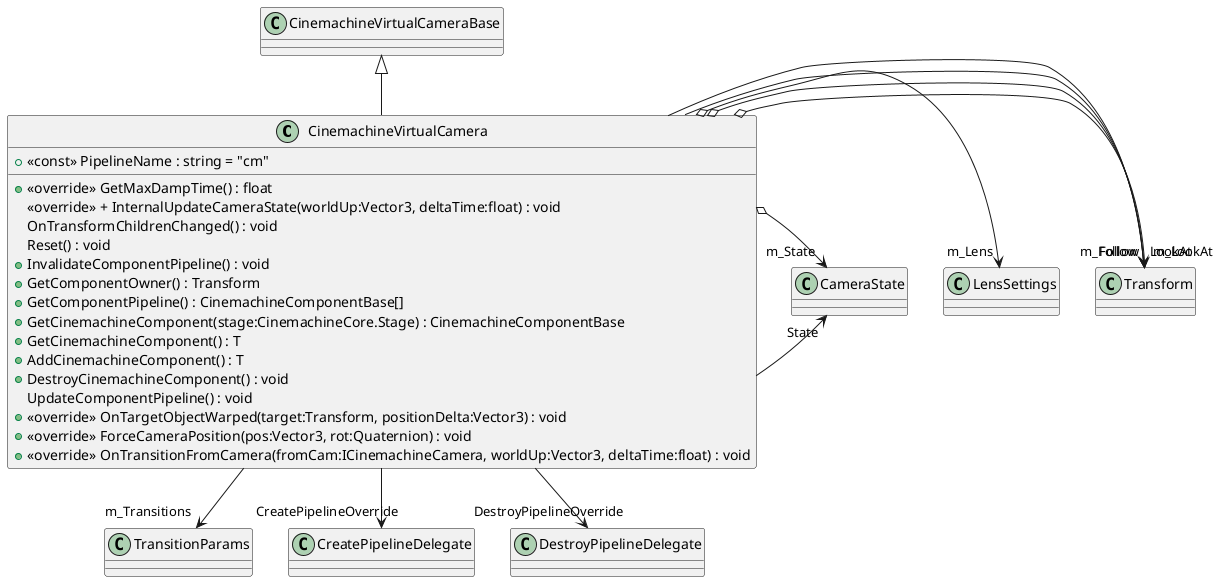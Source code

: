 @startuml
class CinemachineVirtualCamera {
    + <<const>> PipelineName : string = "cm"
    + <<override>> GetMaxDampTime() : float
    <<override>> + InternalUpdateCameraState(worldUp:Vector3, deltaTime:float) : void
    OnTransformChildrenChanged() : void
    Reset() : void
    + InvalidateComponentPipeline() : void
    + GetComponentOwner() : Transform
    + GetComponentPipeline() : CinemachineComponentBase[]
    + GetCinemachineComponent(stage:CinemachineCore.Stage) : CinemachineComponentBase
    + GetCinemachineComponent() : T
    + AddCinemachineComponent() : T
    + DestroyCinemachineComponent() : void
    UpdateComponentPipeline() : void
    + <<override>> OnTargetObjectWarped(target:Transform, positionDelta:Vector3) : void
    + <<override>> ForceCameraPosition(pos:Vector3, rot:Quaternion) : void
    + <<override>> OnTransitionFromCamera(fromCam:ICinemachineCamera, worldUp:Vector3, deltaTime:float) : void
}
CinemachineVirtualCameraBase <|-- CinemachineVirtualCamera
CinemachineVirtualCamera o-> "m_LookAt" Transform
CinemachineVirtualCamera o-> "m_Follow" Transform
CinemachineVirtualCamera o-> "m_Lens" LensSettings
CinemachineVirtualCamera --> "m_Transitions" TransitionParams
CinemachineVirtualCamera --> "State" CameraState
CinemachineVirtualCamera --> "LookAt" Transform
CinemachineVirtualCamera --> "Follow" Transform
CinemachineVirtualCamera --> "CreatePipelineOverride" CreatePipelineDelegate
CinemachineVirtualCamera --> "DestroyPipelineOverride" DestroyPipelineDelegate
CinemachineVirtualCamera o-> "m_State" CameraState
@enduml
